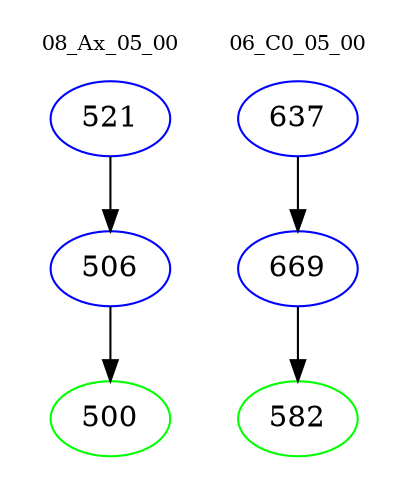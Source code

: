 digraph{
subgraph cluster_0 {
color = white
label = "08_Ax_05_00";
fontsize=10;
T0_521 [label="521", color="blue"]
T0_521 -> T0_506 [color="black"]
T0_506 [label="506", color="blue"]
T0_506 -> T0_500 [color="black"]
T0_500 [label="500", color="green"]
}
subgraph cluster_1 {
color = white
label = "06_C0_05_00";
fontsize=10;
T1_637 [label="637", color="blue"]
T1_637 -> T1_669 [color="black"]
T1_669 [label="669", color="blue"]
T1_669 -> T1_582 [color="black"]
T1_582 [label="582", color="green"]
}
}
